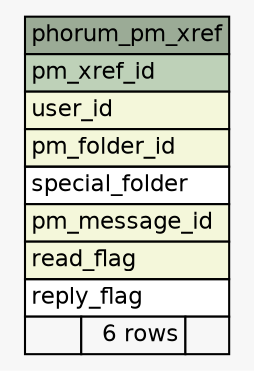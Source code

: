 // dot 2.38.0 on Mac OS X 10.9.4
// SchemaSpy rev 590
digraph "phorum_pm_xref" {
  graph [
    rankdir="RL"
    bgcolor="#f7f7f7"
    nodesep="0.18"
    ranksep="0.46"
    fontname="Helvetica"
    fontsize="11"
  ];
  node [
    fontname="Helvetica"
    fontsize="11"
    shape="plaintext"
  ];
  edge [
    arrowsize="0.8"
  ];
  "phorum_pm_xref" [
    label=<
    <TABLE BORDER="0" CELLBORDER="1" CELLSPACING="0" BGCOLOR="#ffffff">
      <TR><TD COLSPAN="3" BGCOLOR="#9bab96" ALIGN="CENTER">phorum_pm_xref</TD></TR>
      <TR><TD PORT="pm_xref_id" COLSPAN="3" BGCOLOR="#bed1b8" ALIGN="LEFT">pm_xref_id</TD></TR>
      <TR><TD PORT="user_id" COLSPAN="3" BGCOLOR="#f4f7da" ALIGN="LEFT">user_id</TD></TR>
      <TR><TD PORT="pm_folder_id" COLSPAN="3" BGCOLOR="#f4f7da" ALIGN="LEFT">pm_folder_id</TD></TR>
      <TR><TD PORT="special_folder" COLSPAN="3" ALIGN="LEFT">special_folder</TD></TR>
      <TR><TD PORT="pm_message_id" COLSPAN="3" BGCOLOR="#f4f7da" ALIGN="LEFT">pm_message_id</TD></TR>
      <TR><TD PORT="read_flag" COLSPAN="3" BGCOLOR="#f4f7da" ALIGN="LEFT">read_flag</TD></TR>
      <TR><TD PORT="reply_flag" COLSPAN="3" ALIGN="LEFT">reply_flag</TD></TR>
      <TR><TD ALIGN="LEFT" BGCOLOR="#f7f7f7">  </TD><TD ALIGN="RIGHT" BGCOLOR="#f7f7f7">6 rows</TD><TD ALIGN="RIGHT" BGCOLOR="#f7f7f7">  </TD></TR>
    </TABLE>>
    URL="tables/phorum_pm_xref.html"
    tooltip="phorum_pm_xref"
  ];
}
